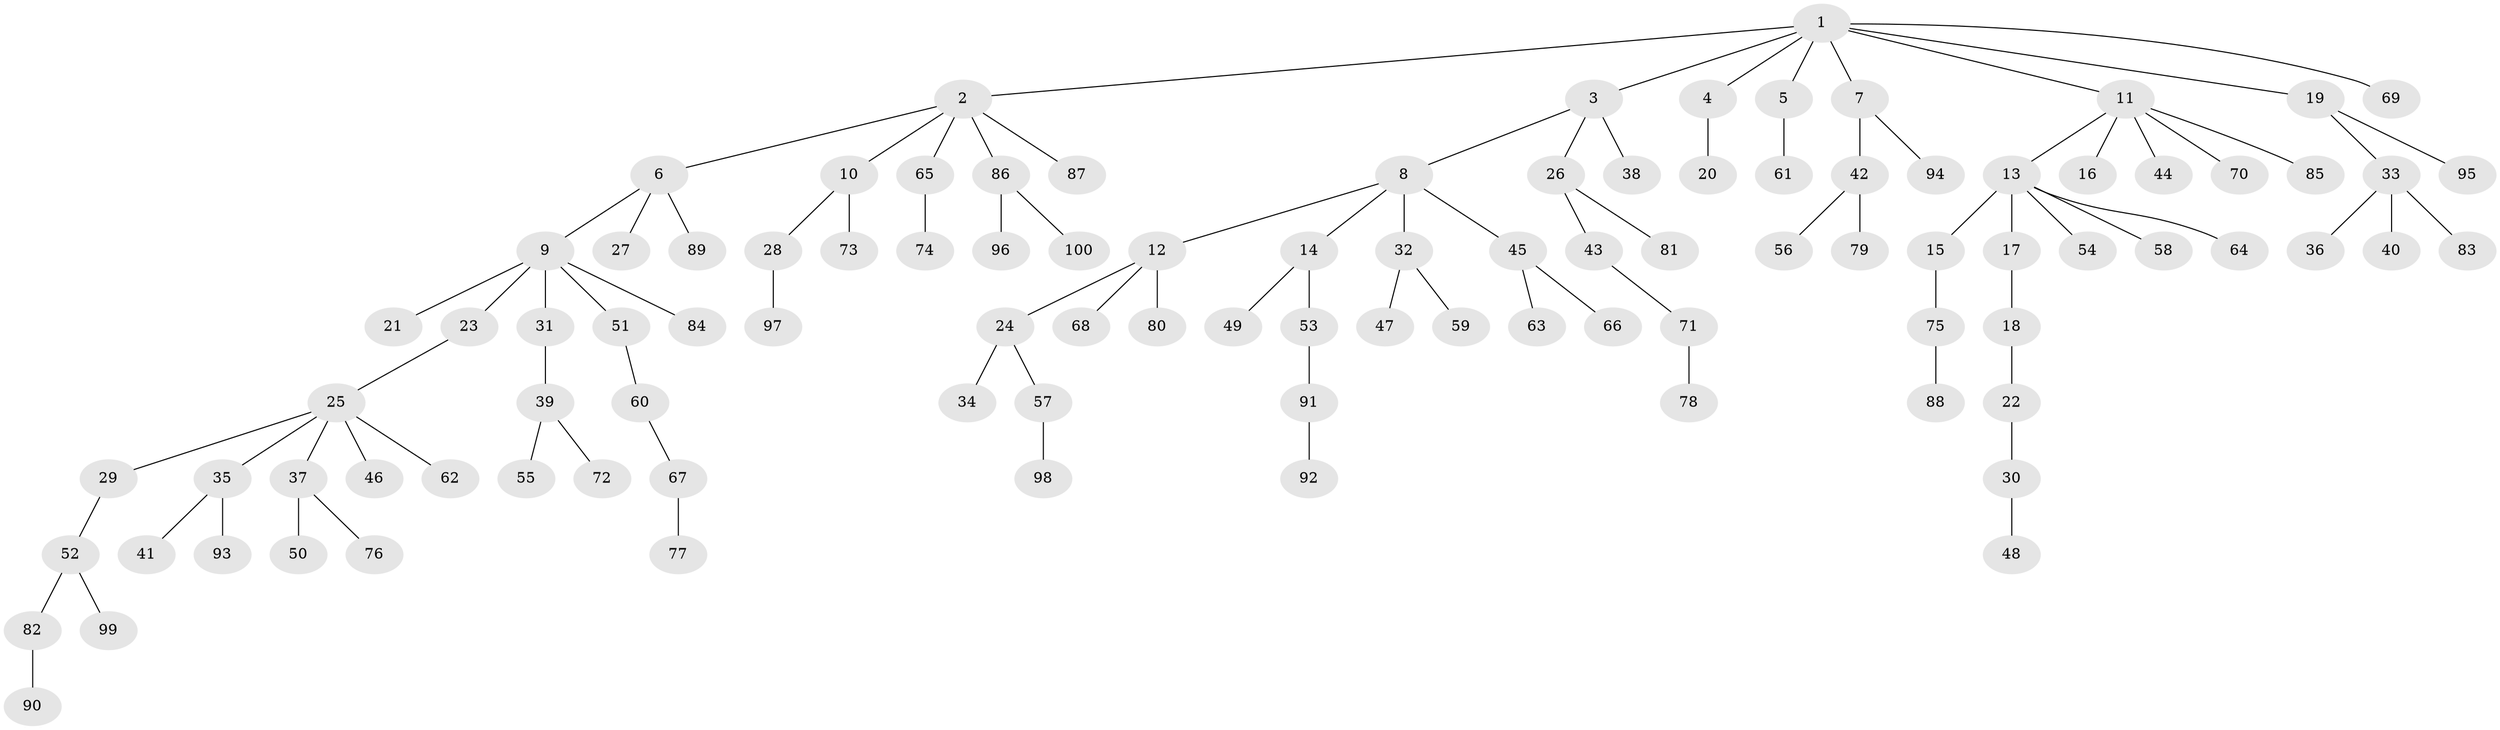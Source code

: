 // Generated by graph-tools (version 1.1) at 2025/52/03/09/25 04:52:25]
// undirected, 100 vertices, 99 edges
graph export_dot {
graph [start="1"]
  node [color=gray90,style=filled];
  1;
  2;
  3;
  4;
  5;
  6;
  7;
  8;
  9;
  10;
  11;
  12;
  13;
  14;
  15;
  16;
  17;
  18;
  19;
  20;
  21;
  22;
  23;
  24;
  25;
  26;
  27;
  28;
  29;
  30;
  31;
  32;
  33;
  34;
  35;
  36;
  37;
  38;
  39;
  40;
  41;
  42;
  43;
  44;
  45;
  46;
  47;
  48;
  49;
  50;
  51;
  52;
  53;
  54;
  55;
  56;
  57;
  58;
  59;
  60;
  61;
  62;
  63;
  64;
  65;
  66;
  67;
  68;
  69;
  70;
  71;
  72;
  73;
  74;
  75;
  76;
  77;
  78;
  79;
  80;
  81;
  82;
  83;
  84;
  85;
  86;
  87;
  88;
  89;
  90;
  91;
  92;
  93;
  94;
  95;
  96;
  97;
  98;
  99;
  100;
  1 -- 2;
  1 -- 3;
  1 -- 4;
  1 -- 5;
  1 -- 7;
  1 -- 11;
  1 -- 19;
  1 -- 69;
  2 -- 6;
  2 -- 10;
  2 -- 65;
  2 -- 86;
  2 -- 87;
  3 -- 8;
  3 -- 26;
  3 -- 38;
  4 -- 20;
  5 -- 61;
  6 -- 9;
  6 -- 27;
  6 -- 89;
  7 -- 42;
  7 -- 94;
  8 -- 12;
  8 -- 14;
  8 -- 32;
  8 -- 45;
  9 -- 21;
  9 -- 23;
  9 -- 31;
  9 -- 51;
  9 -- 84;
  10 -- 28;
  10 -- 73;
  11 -- 13;
  11 -- 16;
  11 -- 44;
  11 -- 70;
  11 -- 85;
  12 -- 24;
  12 -- 68;
  12 -- 80;
  13 -- 15;
  13 -- 17;
  13 -- 54;
  13 -- 58;
  13 -- 64;
  14 -- 49;
  14 -- 53;
  15 -- 75;
  17 -- 18;
  18 -- 22;
  19 -- 33;
  19 -- 95;
  22 -- 30;
  23 -- 25;
  24 -- 34;
  24 -- 57;
  25 -- 29;
  25 -- 35;
  25 -- 37;
  25 -- 46;
  25 -- 62;
  26 -- 43;
  26 -- 81;
  28 -- 97;
  29 -- 52;
  30 -- 48;
  31 -- 39;
  32 -- 47;
  32 -- 59;
  33 -- 36;
  33 -- 40;
  33 -- 83;
  35 -- 41;
  35 -- 93;
  37 -- 50;
  37 -- 76;
  39 -- 55;
  39 -- 72;
  42 -- 56;
  42 -- 79;
  43 -- 71;
  45 -- 63;
  45 -- 66;
  51 -- 60;
  52 -- 82;
  52 -- 99;
  53 -- 91;
  57 -- 98;
  60 -- 67;
  65 -- 74;
  67 -- 77;
  71 -- 78;
  75 -- 88;
  82 -- 90;
  86 -- 96;
  86 -- 100;
  91 -- 92;
}
